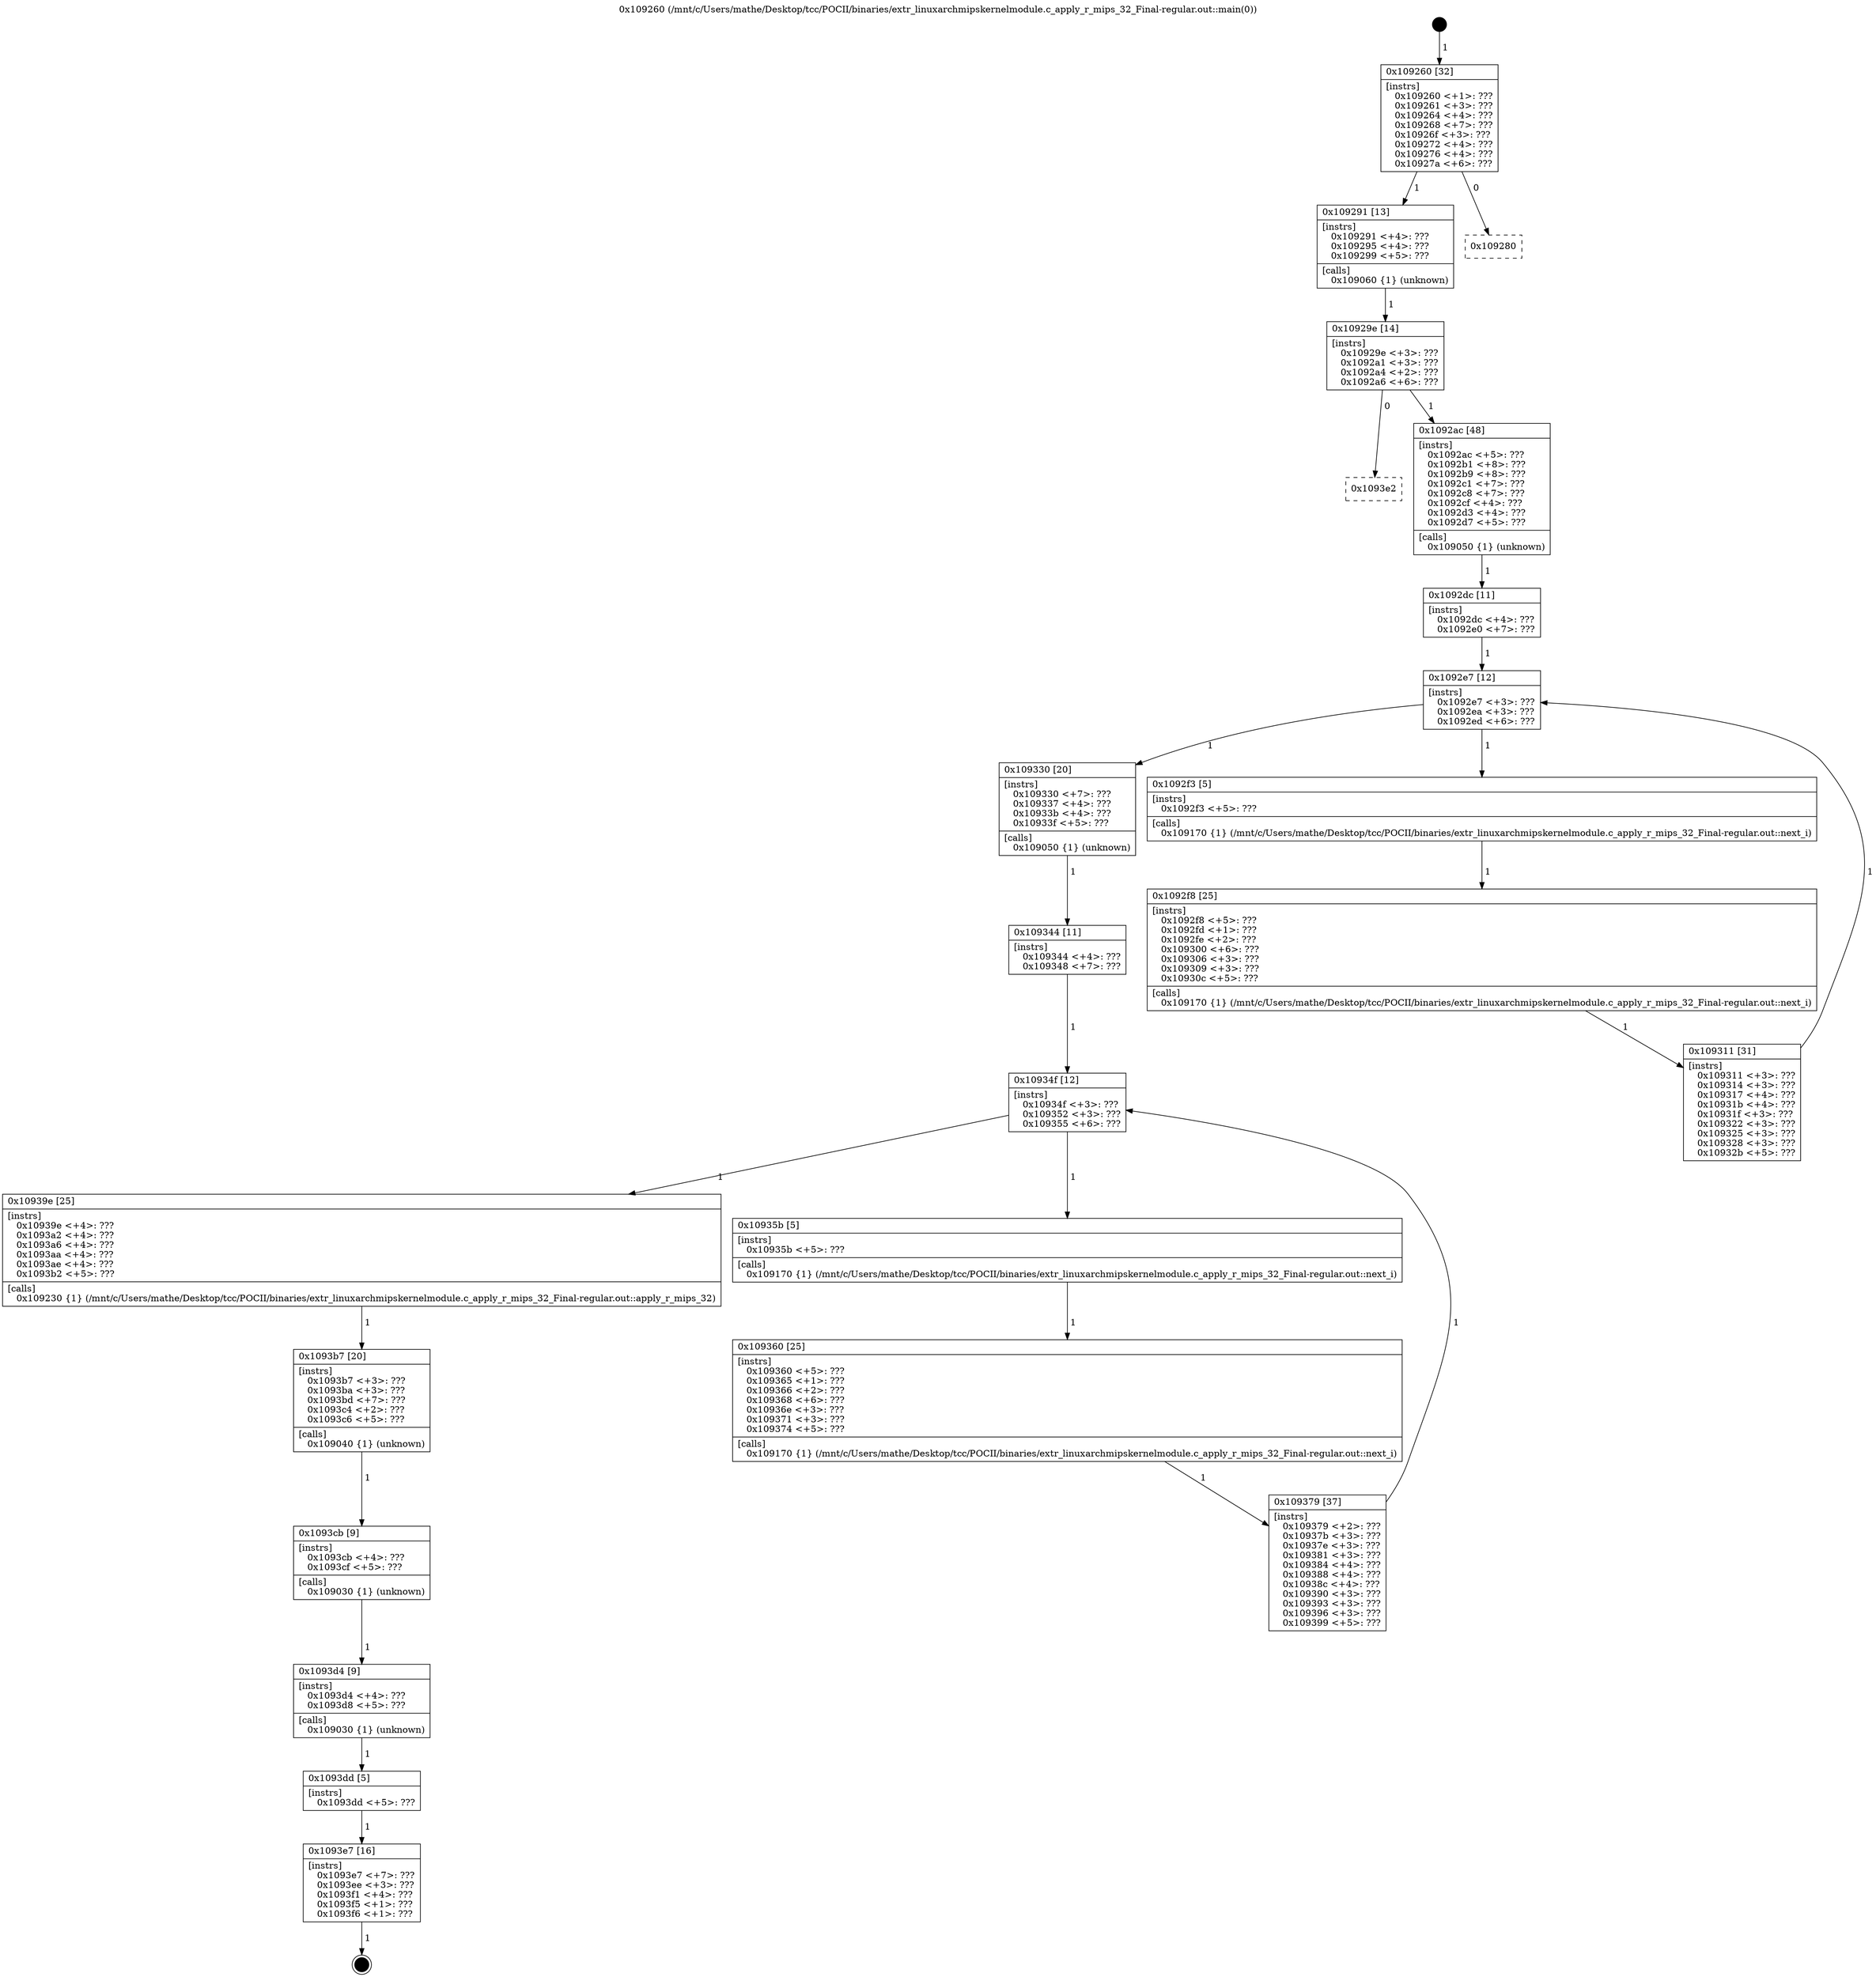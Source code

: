digraph "0x109260" {
  label = "0x109260 (/mnt/c/Users/mathe/Desktop/tcc/POCII/binaries/extr_linuxarchmipskernelmodule.c_apply_r_mips_32_Final-regular.out::main(0))"
  labelloc = "t"
  node[shape=record]

  Entry [label="",width=0.3,height=0.3,shape=circle,fillcolor=black,style=filled]
  "0x109260" [label="{
     0x109260 [32]\l
     | [instrs]\l
     &nbsp;&nbsp;0x109260 \<+1\>: ???\l
     &nbsp;&nbsp;0x109261 \<+3\>: ???\l
     &nbsp;&nbsp;0x109264 \<+4\>: ???\l
     &nbsp;&nbsp;0x109268 \<+7\>: ???\l
     &nbsp;&nbsp;0x10926f \<+3\>: ???\l
     &nbsp;&nbsp;0x109272 \<+4\>: ???\l
     &nbsp;&nbsp;0x109276 \<+4\>: ???\l
     &nbsp;&nbsp;0x10927a \<+6\>: ???\l
  }"]
  "0x109291" [label="{
     0x109291 [13]\l
     | [instrs]\l
     &nbsp;&nbsp;0x109291 \<+4\>: ???\l
     &nbsp;&nbsp;0x109295 \<+4\>: ???\l
     &nbsp;&nbsp;0x109299 \<+5\>: ???\l
     | [calls]\l
     &nbsp;&nbsp;0x109060 \{1\} (unknown)\l
  }"]
  "0x109280" [label="{
     0x109280\l
  }", style=dashed]
  "0x10929e" [label="{
     0x10929e [14]\l
     | [instrs]\l
     &nbsp;&nbsp;0x10929e \<+3\>: ???\l
     &nbsp;&nbsp;0x1092a1 \<+3\>: ???\l
     &nbsp;&nbsp;0x1092a4 \<+2\>: ???\l
     &nbsp;&nbsp;0x1092a6 \<+6\>: ???\l
  }"]
  "0x1093e2" [label="{
     0x1093e2\l
  }", style=dashed]
  "0x1092ac" [label="{
     0x1092ac [48]\l
     | [instrs]\l
     &nbsp;&nbsp;0x1092ac \<+5\>: ???\l
     &nbsp;&nbsp;0x1092b1 \<+8\>: ???\l
     &nbsp;&nbsp;0x1092b9 \<+8\>: ???\l
     &nbsp;&nbsp;0x1092c1 \<+7\>: ???\l
     &nbsp;&nbsp;0x1092c8 \<+7\>: ???\l
     &nbsp;&nbsp;0x1092cf \<+4\>: ???\l
     &nbsp;&nbsp;0x1092d3 \<+4\>: ???\l
     &nbsp;&nbsp;0x1092d7 \<+5\>: ???\l
     | [calls]\l
     &nbsp;&nbsp;0x109050 \{1\} (unknown)\l
  }"]
  Exit [label="",width=0.3,height=0.3,shape=circle,fillcolor=black,style=filled,peripheries=2]
  "0x1092e7" [label="{
     0x1092e7 [12]\l
     | [instrs]\l
     &nbsp;&nbsp;0x1092e7 \<+3\>: ???\l
     &nbsp;&nbsp;0x1092ea \<+3\>: ???\l
     &nbsp;&nbsp;0x1092ed \<+6\>: ???\l
  }"]
  "0x109330" [label="{
     0x109330 [20]\l
     | [instrs]\l
     &nbsp;&nbsp;0x109330 \<+7\>: ???\l
     &nbsp;&nbsp;0x109337 \<+4\>: ???\l
     &nbsp;&nbsp;0x10933b \<+4\>: ???\l
     &nbsp;&nbsp;0x10933f \<+5\>: ???\l
     | [calls]\l
     &nbsp;&nbsp;0x109050 \{1\} (unknown)\l
  }"]
  "0x1092f3" [label="{
     0x1092f3 [5]\l
     | [instrs]\l
     &nbsp;&nbsp;0x1092f3 \<+5\>: ???\l
     | [calls]\l
     &nbsp;&nbsp;0x109170 \{1\} (/mnt/c/Users/mathe/Desktop/tcc/POCII/binaries/extr_linuxarchmipskernelmodule.c_apply_r_mips_32_Final-regular.out::next_i)\l
  }"]
  "0x1092f8" [label="{
     0x1092f8 [25]\l
     | [instrs]\l
     &nbsp;&nbsp;0x1092f8 \<+5\>: ???\l
     &nbsp;&nbsp;0x1092fd \<+1\>: ???\l
     &nbsp;&nbsp;0x1092fe \<+2\>: ???\l
     &nbsp;&nbsp;0x109300 \<+6\>: ???\l
     &nbsp;&nbsp;0x109306 \<+3\>: ???\l
     &nbsp;&nbsp;0x109309 \<+3\>: ???\l
     &nbsp;&nbsp;0x10930c \<+5\>: ???\l
     | [calls]\l
     &nbsp;&nbsp;0x109170 \{1\} (/mnt/c/Users/mathe/Desktop/tcc/POCII/binaries/extr_linuxarchmipskernelmodule.c_apply_r_mips_32_Final-regular.out::next_i)\l
  }"]
  "0x109311" [label="{
     0x109311 [31]\l
     | [instrs]\l
     &nbsp;&nbsp;0x109311 \<+3\>: ???\l
     &nbsp;&nbsp;0x109314 \<+3\>: ???\l
     &nbsp;&nbsp;0x109317 \<+4\>: ???\l
     &nbsp;&nbsp;0x10931b \<+4\>: ???\l
     &nbsp;&nbsp;0x10931f \<+3\>: ???\l
     &nbsp;&nbsp;0x109322 \<+3\>: ???\l
     &nbsp;&nbsp;0x109325 \<+3\>: ???\l
     &nbsp;&nbsp;0x109328 \<+3\>: ???\l
     &nbsp;&nbsp;0x10932b \<+5\>: ???\l
  }"]
  "0x1092dc" [label="{
     0x1092dc [11]\l
     | [instrs]\l
     &nbsp;&nbsp;0x1092dc \<+4\>: ???\l
     &nbsp;&nbsp;0x1092e0 \<+7\>: ???\l
  }"]
  "0x10934f" [label="{
     0x10934f [12]\l
     | [instrs]\l
     &nbsp;&nbsp;0x10934f \<+3\>: ???\l
     &nbsp;&nbsp;0x109352 \<+3\>: ???\l
     &nbsp;&nbsp;0x109355 \<+6\>: ???\l
  }"]
  "0x10939e" [label="{
     0x10939e [25]\l
     | [instrs]\l
     &nbsp;&nbsp;0x10939e \<+4\>: ???\l
     &nbsp;&nbsp;0x1093a2 \<+4\>: ???\l
     &nbsp;&nbsp;0x1093a6 \<+4\>: ???\l
     &nbsp;&nbsp;0x1093aa \<+4\>: ???\l
     &nbsp;&nbsp;0x1093ae \<+4\>: ???\l
     &nbsp;&nbsp;0x1093b2 \<+5\>: ???\l
     | [calls]\l
     &nbsp;&nbsp;0x109230 \{1\} (/mnt/c/Users/mathe/Desktop/tcc/POCII/binaries/extr_linuxarchmipskernelmodule.c_apply_r_mips_32_Final-regular.out::apply_r_mips_32)\l
  }"]
  "0x10935b" [label="{
     0x10935b [5]\l
     | [instrs]\l
     &nbsp;&nbsp;0x10935b \<+5\>: ???\l
     | [calls]\l
     &nbsp;&nbsp;0x109170 \{1\} (/mnt/c/Users/mathe/Desktop/tcc/POCII/binaries/extr_linuxarchmipskernelmodule.c_apply_r_mips_32_Final-regular.out::next_i)\l
  }"]
  "0x109360" [label="{
     0x109360 [25]\l
     | [instrs]\l
     &nbsp;&nbsp;0x109360 \<+5\>: ???\l
     &nbsp;&nbsp;0x109365 \<+1\>: ???\l
     &nbsp;&nbsp;0x109366 \<+2\>: ???\l
     &nbsp;&nbsp;0x109368 \<+6\>: ???\l
     &nbsp;&nbsp;0x10936e \<+3\>: ???\l
     &nbsp;&nbsp;0x109371 \<+3\>: ???\l
     &nbsp;&nbsp;0x109374 \<+5\>: ???\l
     | [calls]\l
     &nbsp;&nbsp;0x109170 \{1\} (/mnt/c/Users/mathe/Desktop/tcc/POCII/binaries/extr_linuxarchmipskernelmodule.c_apply_r_mips_32_Final-regular.out::next_i)\l
  }"]
  "0x109379" [label="{
     0x109379 [37]\l
     | [instrs]\l
     &nbsp;&nbsp;0x109379 \<+2\>: ???\l
     &nbsp;&nbsp;0x10937b \<+3\>: ???\l
     &nbsp;&nbsp;0x10937e \<+3\>: ???\l
     &nbsp;&nbsp;0x109381 \<+3\>: ???\l
     &nbsp;&nbsp;0x109384 \<+4\>: ???\l
     &nbsp;&nbsp;0x109388 \<+4\>: ???\l
     &nbsp;&nbsp;0x10938c \<+4\>: ???\l
     &nbsp;&nbsp;0x109390 \<+3\>: ???\l
     &nbsp;&nbsp;0x109393 \<+3\>: ???\l
     &nbsp;&nbsp;0x109396 \<+3\>: ???\l
     &nbsp;&nbsp;0x109399 \<+5\>: ???\l
  }"]
  "0x109344" [label="{
     0x109344 [11]\l
     | [instrs]\l
     &nbsp;&nbsp;0x109344 \<+4\>: ???\l
     &nbsp;&nbsp;0x109348 \<+7\>: ???\l
  }"]
  "0x1093b7" [label="{
     0x1093b7 [20]\l
     | [instrs]\l
     &nbsp;&nbsp;0x1093b7 \<+3\>: ???\l
     &nbsp;&nbsp;0x1093ba \<+3\>: ???\l
     &nbsp;&nbsp;0x1093bd \<+7\>: ???\l
     &nbsp;&nbsp;0x1093c4 \<+2\>: ???\l
     &nbsp;&nbsp;0x1093c6 \<+5\>: ???\l
     | [calls]\l
     &nbsp;&nbsp;0x109040 \{1\} (unknown)\l
  }"]
  "0x1093cb" [label="{
     0x1093cb [9]\l
     | [instrs]\l
     &nbsp;&nbsp;0x1093cb \<+4\>: ???\l
     &nbsp;&nbsp;0x1093cf \<+5\>: ???\l
     | [calls]\l
     &nbsp;&nbsp;0x109030 \{1\} (unknown)\l
  }"]
  "0x1093d4" [label="{
     0x1093d4 [9]\l
     | [instrs]\l
     &nbsp;&nbsp;0x1093d4 \<+4\>: ???\l
     &nbsp;&nbsp;0x1093d8 \<+5\>: ???\l
     | [calls]\l
     &nbsp;&nbsp;0x109030 \{1\} (unknown)\l
  }"]
  "0x1093dd" [label="{
     0x1093dd [5]\l
     | [instrs]\l
     &nbsp;&nbsp;0x1093dd \<+5\>: ???\l
  }"]
  "0x1093e7" [label="{
     0x1093e7 [16]\l
     | [instrs]\l
     &nbsp;&nbsp;0x1093e7 \<+7\>: ???\l
     &nbsp;&nbsp;0x1093ee \<+3\>: ???\l
     &nbsp;&nbsp;0x1093f1 \<+4\>: ???\l
     &nbsp;&nbsp;0x1093f5 \<+1\>: ???\l
     &nbsp;&nbsp;0x1093f6 \<+1\>: ???\l
  }"]
  Entry -> "0x109260" [label=" 1"]
  "0x109260" -> "0x109291" [label=" 1"]
  "0x109260" -> "0x109280" [label=" 0"]
  "0x109291" -> "0x10929e" [label=" 1"]
  "0x10929e" -> "0x1093e2" [label=" 0"]
  "0x10929e" -> "0x1092ac" [label=" 1"]
  "0x1093e7" -> Exit [label=" 1"]
  "0x1092ac" -> "0x1092dc" [label=" 1"]
  "0x1092e7" -> "0x109330" [label=" 1"]
  "0x1092e7" -> "0x1092f3" [label=" 1"]
  "0x1092f3" -> "0x1092f8" [label=" 1"]
  "0x1092f8" -> "0x109311" [label=" 1"]
  "0x1092dc" -> "0x1092e7" [label=" 1"]
  "0x109311" -> "0x1092e7" [label=" 1"]
  "0x109330" -> "0x109344" [label=" 1"]
  "0x10934f" -> "0x10939e" [label=" 1"]
  "0x10934f" -> "0x10935b" [label=" 1"]
  "0x10935b" -> "0x109360" [label=" 1"]
  "0x109360" -> "0x109379" [label=" 1"]
  "0x109344" -> "0x10934f" [label=" 1"]
  "0x109379" -> "0x10934f" [label=" 1"]
  "0x10939e" -> "0x1093b7" [label=" 1"]
  "0x1093b7" -> "0x1093cb" [label=" 1"]
  "0x1093cb" -> "0x1093d4" [label=" 1"]
  "0x1093d4" -> "0x1093dd" [label=" 1"]
  "0x1093dd" -> "0x1093e7" [label=" 1"]
}
